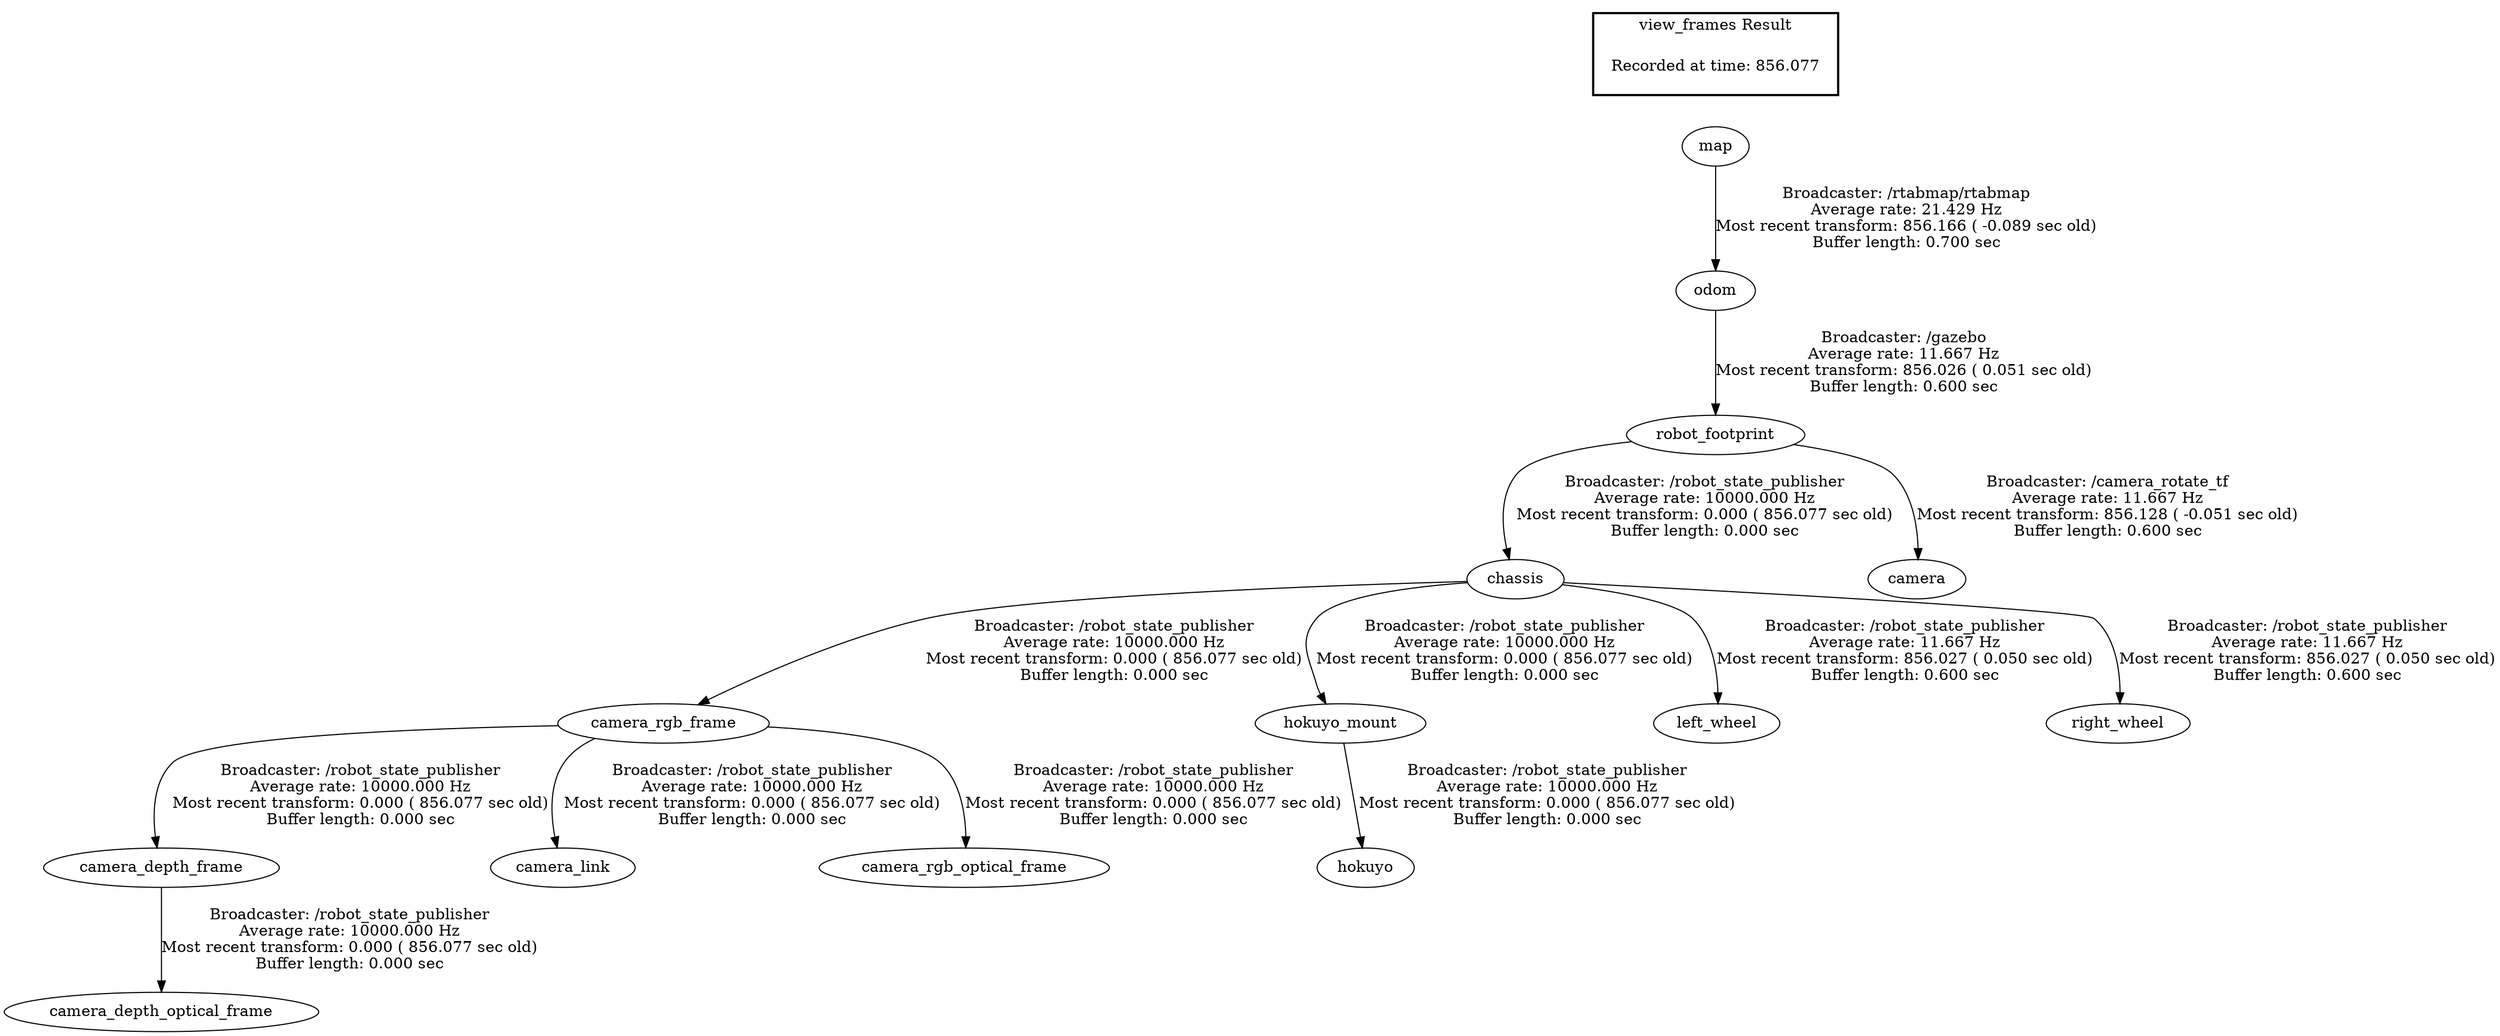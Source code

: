 digraph G {
"camera_rgb_frame" -> "camera_depth_frame"[label="Broadcaster: /robot_state_publisher\nAverage rate: 10000.000 Hz\nMost recent transform: 0.000 ( 856.077 sec old)\nBuffer length: 0.000 sec\n"];
"chassis" -> "camera_rgb_frame"[label="Broadcaster: /robot_state_publisher\nAverage rate: 10000.000 Hz\nMost recent transform: 0.000 ( 856.077 sec old)\nBuffer length: 0.000 sec\n"];
"camera_depth_frame" -> "camera_depth_optical_frame"[label="Broadcaster: /robot_state_publisher\nAverage rate: 10000.000 Hz\nMost recent transform: 0.000 ( 856.077 sec old)\nBuffer length: 0.000 sec\n"];
"camera_rgb_frame" -> "camera_link"[label="Broadcaster: /robot_state_publisher\nAverage rate: 10000.000 Hz\nMost recent transform: 0.000 ( 856.077 sec old)\nBuffer length: 0.000 sec\n"];
"robot_footprint" -> "chassis"[label="Broadcaster: /robot_state_publisher\nAverage rate: 10000.000 Hz\nMost recent transform: 0.000 ( 856.077 sec old)\nBuffer length: 0.000 sec\n"];
"camera_rgb_frame" -> "camera_rgb_optical_frame"[label="Broadcaster: /robot_state_publisher\nAverage rate: 10000.000 Hz\nMost recent transform: 0.000 ( 856.077 sec old)\nBuffer length: 0.000 sec\n"];
"hokuyo_mount" -> "hokuyo"[label="Broadcaster: /robot_state_publisher\nAverage rate: 10000.000 Hz\nMost recent transform: 0.000 ( 856.077 sec old)\nBuffer length: 0.000 sec\n"];
"chassis" -> "hokuyo_mount"[label="Broadcaster: /robot_state_publisher\nAverage rate: 10000.000 Hz\nMost recent transform: 0.000 ( 856.077 sec old)\nBuffer length: 0.000 sec\n"];
"odom" -> "robot_footprint"[label="Broadcaster: /gazebo\nAverage rate: 11.667 Hz\nMost recent transform: 856.026 ( 0.051 sec old)\nBuffer length: 0.600 sec\n"];
"map" -> "odom"[label="Broadcaster: /rtabmap/rtabmap\nAverage rate: 21.429 Hz\nMost recent transform: 856.166 ( -0.089 sec old)\nBuffer length: 0.700 sec\n"];
"chassis" -> "left_wheel"[label="Broadcaster: /robot_state_publisher\nAverage rate: 11.667 Hz\nMost recent transform: 856.027 ( 0.050 sec old)\nBuffer length: 0.600 sec\n"];
"chassis" -> "right_wheel"[label="Broadcaster: /robot_state_publisher\nAverage rate: 11.667 Hz\nMost recent transform: 856.027 ( 0.050 sec old)\nBuffer length: 0.600 sec\n"];
"robot_footprint" -> "camera"[label="Broadcaster: /camera_rotate_tf\nAverage rate: 11.667 Hz\nMost recent transform: 856.128 ( -0.051 sec old)\nBuffer length: 0.600 sec\n"];
edge [style=invis];
 subgraph cluster_legend { style=bold; color=black; label ="view_frames Result";
"Recorded at time: 856.077"[ shape=plaintext ] ;
 }->"map";
}